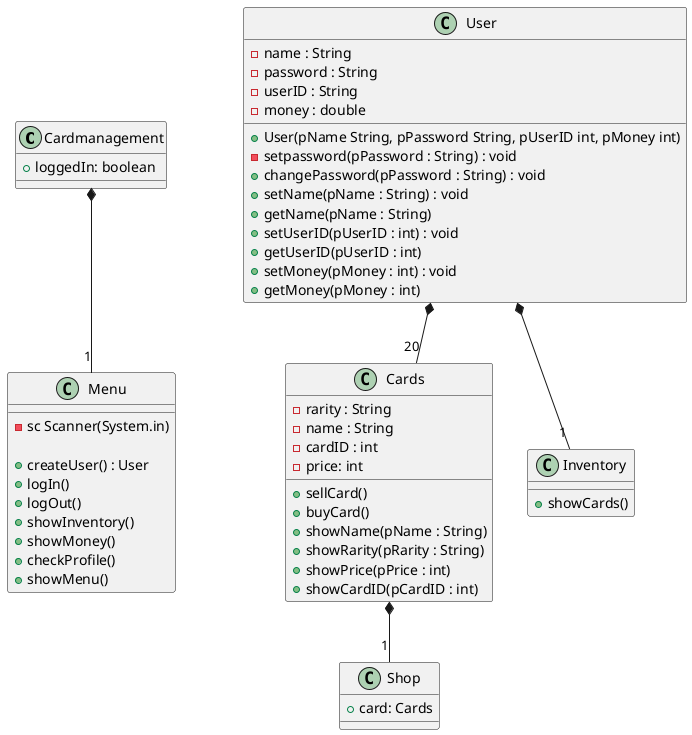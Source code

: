 @startuml Klassendiagramm

class Cardmanagement{
    +loggedIn: boolean



}



class Menu{

    

    -sc Scanner(System.in)

    +createUser() : User
    +logIn()
    +logOut()
    +showInventory()
    +showMoney()
    +checkProfile()
    +showMenu()


}




class Shop{
    + card: Cards

}




class User{
    -name : String
    -password : String
    -userID : String
    -money : double


    + User(pName String, pPassword String, pUserID int, pMoney int)
    -setpassword(pPassword : String) : void
    +changePassword(pPassword : String) : void
    +setName(pName : String) : void 
    +getName(pName : String)  
    +setUserID(pUserID : int) : void
    +getUserID(pUserID : int) 
    +setMoney(pMoney : int) : void
    +getMoney(pMoney : int) 

}




class Cards{
    -rarity : String
    -name : String
    -cardID : int
    -price: int

    +sellCard()
    +buyCard()
    +showName(pName : String)
    +showRarity(pRarity : String)
    +showPrice(pPrice : int)
    +showCardID(pCardID : int)

}



class Inventory{

+showCards()
}
Cardmanagement *-- "1" Menu
User *-- "1" Inventory
User *-- "20" Cards
Cards *-- "1" Shop
@enduml